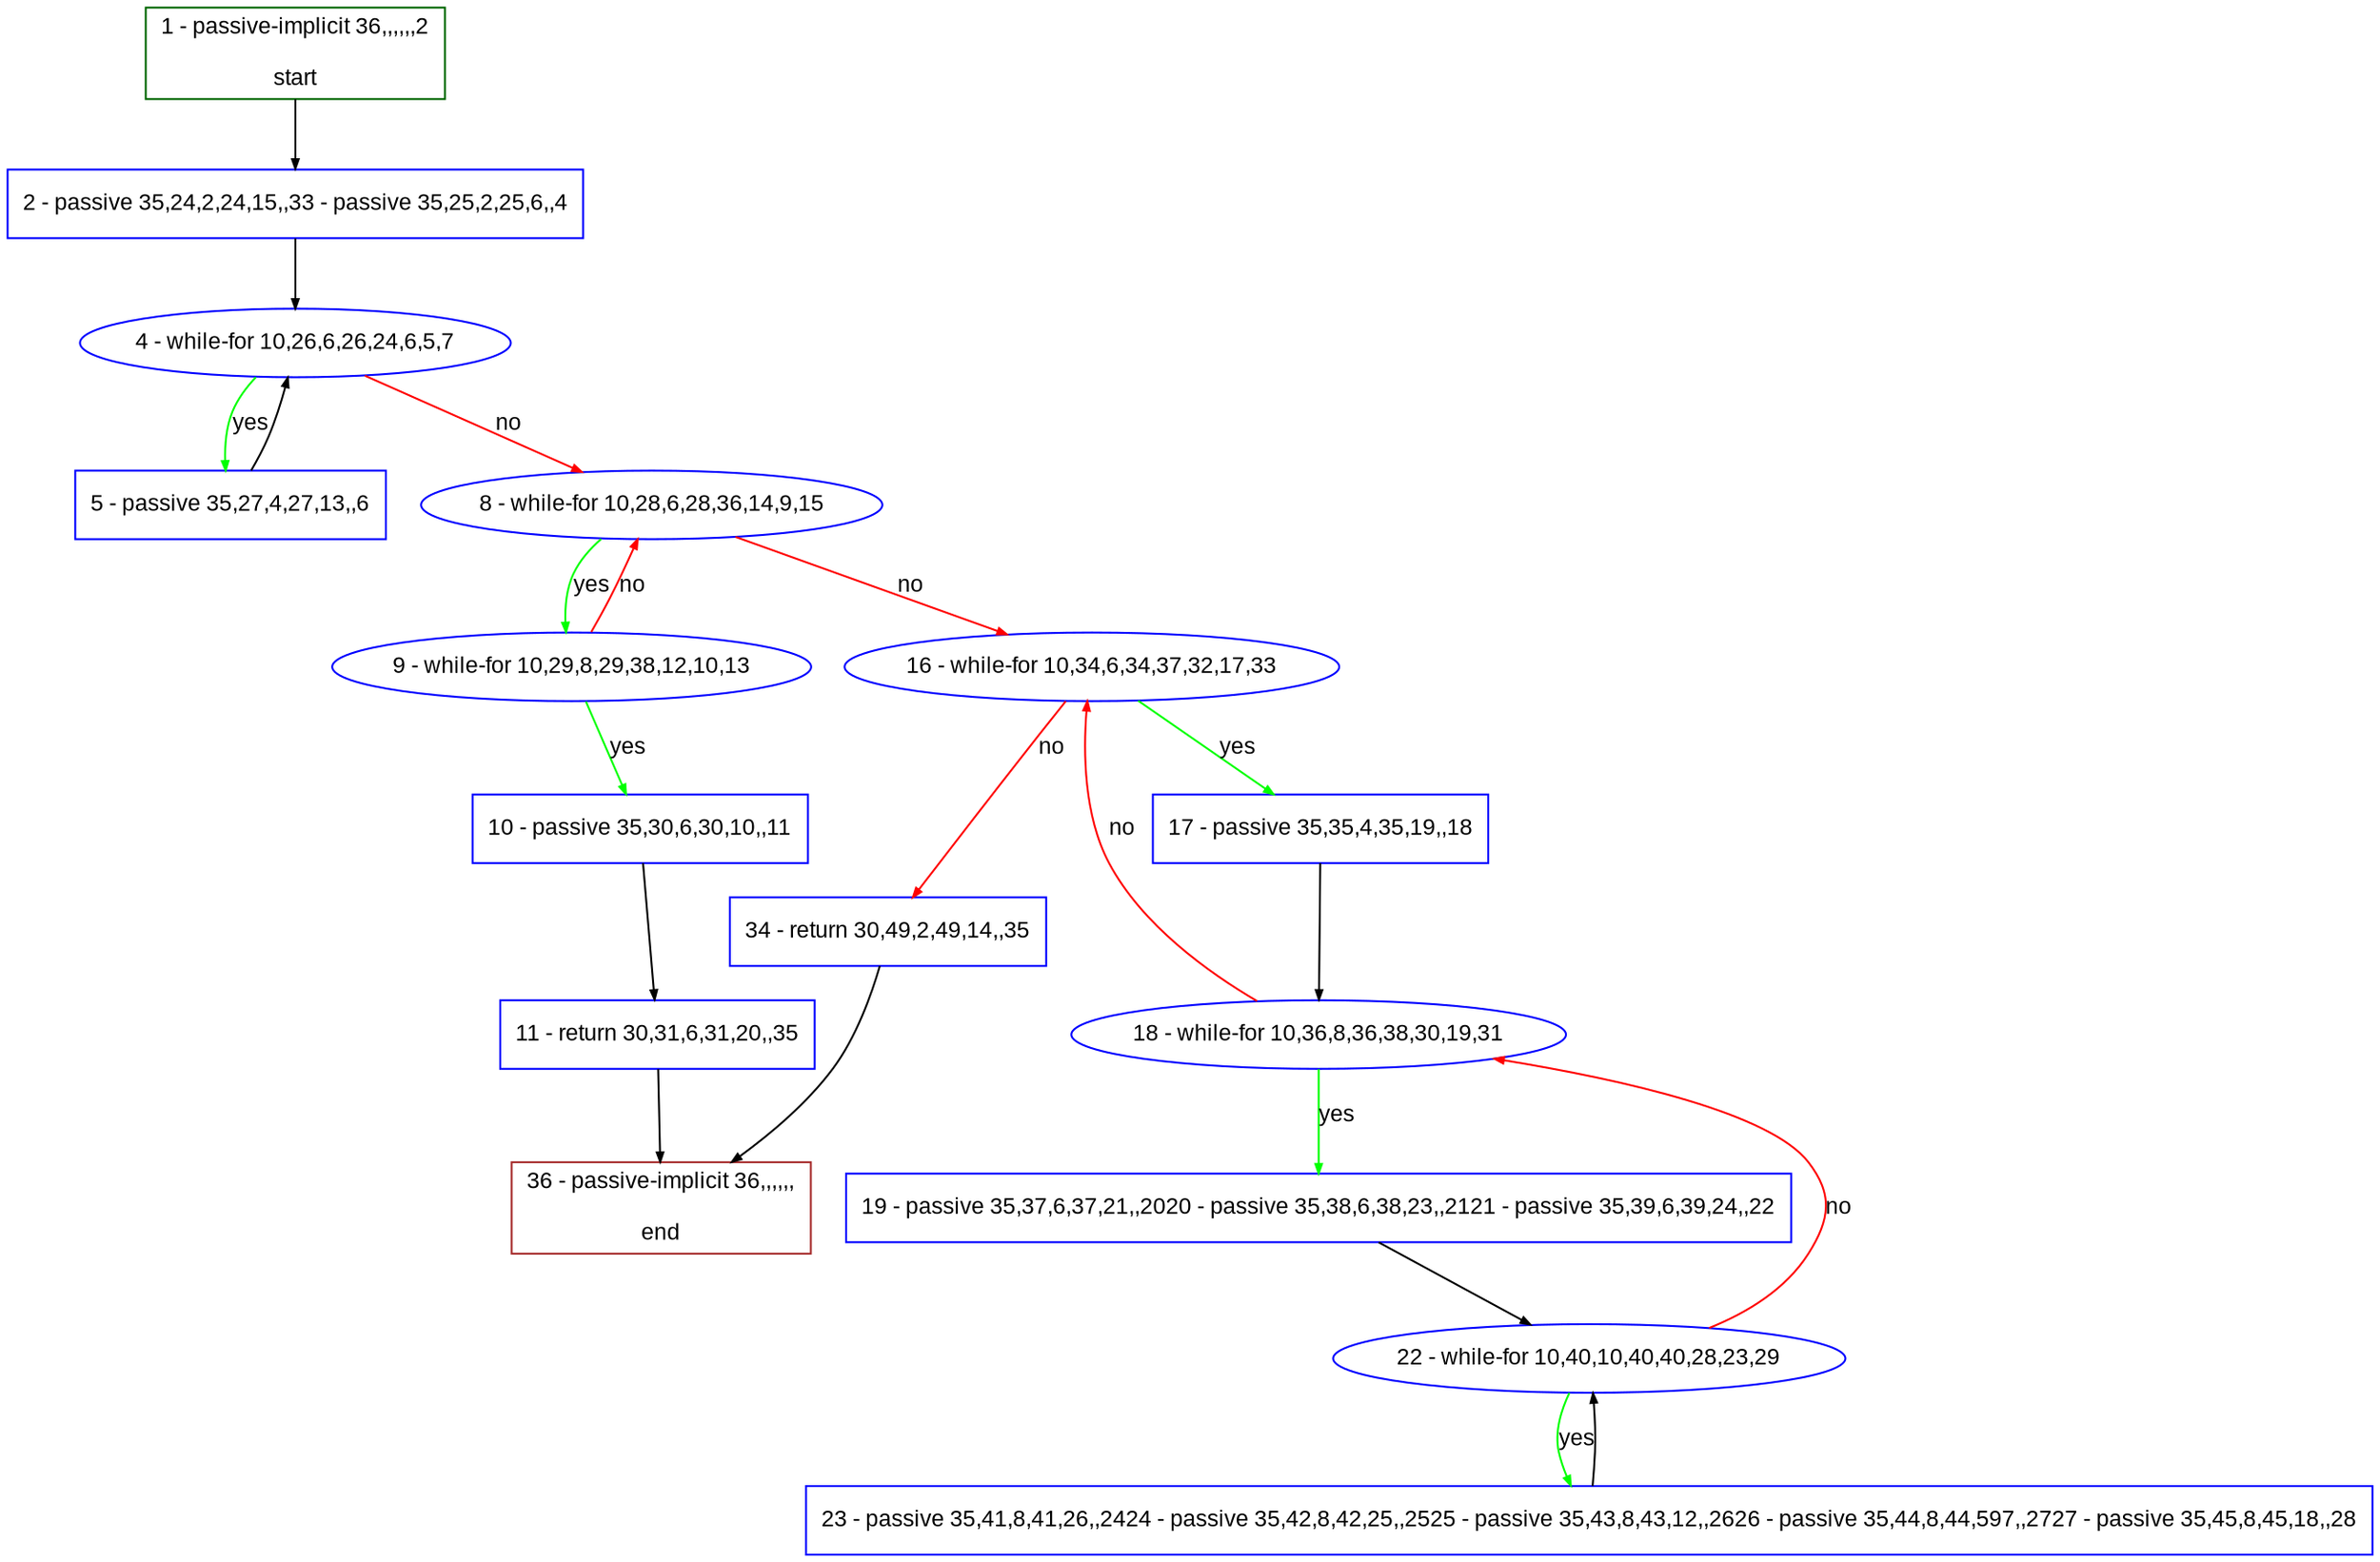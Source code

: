 digraph "" {
  graph [pack="true", label="", fontsize="12", packmode="clust", fontname="Arial", fillcolor="#FFFFCC", bgcolor="white", style="rounded,filled", compound="true"];
  node [node_initialized="no", label="", color="grey", fontsize="12", fillcolor="white", fontname="Arial", style="filled", shape="rectangle", compound="true", fixedsize="false"];
  edge [fontcolor="black", arrowhead="normal", arrowtail="none", arrowsize="0.5", ltail="", label="", color="black", fontsize="12", lhead="", fontname="Arial", dir="forward", compound="true"];
  __N1 [label="2 - passive 35,24,2,24,15,,33 - passive 35,25,2,25,6,,4", color="#0000ff", fillcolor="#ffffff", style="filled", shape="box"];
  __N2 [label="1 - passive-implicit 36,,,,,,2\n\nstart", color="#006400", fillcolor="#ffffff", style="filled", shape="box"];
  __N3 [label="4 - while-for 10,26,6,26,24,6,5,7", color="#0000ff", fillcolor="#ffffff", style="filled", shape="oval"];
  __N4 [label="5 - passive 35,27,4,27,13,,6", color="#0000ff", fillcolor="#ffffff", style="filled", shape="box"];
  __N5 [label="8 - while-for 10,28,6,28,36,14,9,15", color="#0000ff", fillcolor="#ffffff", style="filled", shape="oval"];
  __N6 [label="9 - while-for 10,29,8,29,38,12,10,13", color="#0000ff", fillcolor="#ffffff", style="filled", shape="oval"];
  __N7 [label="16 - while-for 10,34,6,34,37,32,17,33", color="#0000ff", fillcolor="#ffffff", style="filled", shape="oval"];
  __N8 [label="10 - passive 35,30,6,30,10,,11", color="#0000ff", fillcolor="#ffffff", style="filled", shape="box"];
  __N9 [label="11 - return 30,31,6,31,20,,35", color="#0000ff", fillcolor="#ffffff", style="filled", shape="box"];
  __N10 [label="36 - passive-implicit 36,,,,,,\n\nend", color="#a52a2a", fillcolor="#ffffff", style="filled", shape="box"];
  __N11 [label="17 - passive 35,35,4,35,19,,18", color="#0000ff", fillcolor="#ffffff", style="filled", shape="box"];
  __N12 [label="34 - return 30,49,2,49,14,,35", color="#0000ff", fillcolor="#ffffff", style="filled", shape="box"];
  __N13 [label="18 - while-for 10,36,8,36,38,30,19,31", color="#0000ff", fillcolor="#ffffff", style="filled", shape="oval"];
  __N14 [label="19 - passive 35,37,6,37,21,,2020 - passive 35,38,6,38,23,,2121 - passive 35,39,6,39,24,,22", color="#0000ff", fillcolor="#ffffff", style="filled", shape="box"];
  __N15 [label="22 - while-for 10,40,10,40,40,28,23,29", color="#0000ff", fillcolor="#ffffff", style="filled", shape="oval"];
  __N16 [label="23 - passive 35,41,8,41,26,,2424 - passive 35,42,8,42,25,,2525 - passive 35,43,8,43,12,,2626 - passive 35,44,8,44,597,,2727 - passive 35,45,8,45,18,,28", color="#0000ff", fillcolor="#ffffff", style="filled", shape="box"];
  __N2 -> __N1 [arrowhead="normal", arrowtail="none", color="#000000", label="", dir="forward"];
  __N1 -> __N3 [arrowhead="normal", arrowtail="none", color="#000000", label="", dir="forward"];
  __N3 -> __N4 [arrowhead="normal", arrowtail="none", color="#00ff00", label="yes", dir="forward"];
  __N4 -> __N3 [arrowhead="normal", arrowtail="none", color="#000000", label="", dir="forward"];
  __N3 -> __N5 [arrowhead="normal", arrowtail="none", color="#ff0000", label="no", dir="forward"];
  __N5 -> __N6 [arrowhead="normal", arrowtail="none", color="#00ff00", label="yes", dir="forward"];
  __N6 -> __N5 [arrowhead="normal", arrowtail="none", color="#ff0000", label="no", dir="forward"];
  __N5 -> __N7 [arrowhead="normal", arrowtail="none", color="#ff0000", label="no", dir="forward"];
  __N6 -> __N8 [arrowhead="normal", arrowtail="none", color="#00ff00", label="yes", dir="forward"];
  __N8 -> __N9 [arrowhead="normal", arrowtail="none", color="#000000", label="", dir="forward"];
  __N9 -> __N10 [arrowhead="normal", arrowtail="none", color="#000000", label="", dir="forward"];
  __N7 -> __N11 [arrowhead="normal", arrowtail="none", color="#00ff00", label="yes", dir="forward"];
  __N7 -> __N12 [arrowhead="normal", arrowtail="none", color="#ff0000", label="no", dir="forward"];
  __N11 -> __N13 [arrowhead="normal", arrowtail="none", color="#000000", label="", dir="forward"];
  __N13 -> __N7 [arrowhead="normal", arrowtail="none", color="#ff0000", label="no", dir="forward"];
  __N13 -> __N14 [arrowhead="normal", arrowtail="none", color="#00ff00", label="yes", dir="forward"];
  __N14 -> __N15 [arrowhead="normal", arrowtail="none", color="#000000", label="", dir="forward"];
  __N15 -> __N13 [arrowhead="normal", arrowtail="none", color="#ff0000", label="no", dir="forward"];
  __N15 -> __N16 [arrowhead="normal", arrowtail="none", color="#00ff00", label="yes", dir="forward"];
  __N16 -> __N15 [arrowhead="normal", arrowtail="none", color="#000000", label="", dir="forward"];
  __N12 -> __N10 [arrowhead="normal", arrowtail="none", color="#000000", label="", dir="forward"];
}
